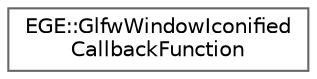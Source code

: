 digraph "Graphical Class Hierarchy"
{
 // LATEX_PDF_SIZE
  bgcolor="transparent";
  edge [fontname=Helvetica,fontsize=10,labelfontname=Helvetica,labelfontsize=10];
  node [fontname=Helvetica,fontsize=10,shape=box,height=0.2,width=0.4];
  rankdir="LR";
  Node0 [id="Node000000",label="EGE::GlfwWindowIconified\lCallbackFunction",height=0.2,width=0.4,color="grey40", fillcolor="white", style="filled",URL="$classEGE_1_1GlfwWindowIconifiedCallbackFunction.html",tooltip="Represents a singleton callback function for handling key events in a GLFW window."];
}

